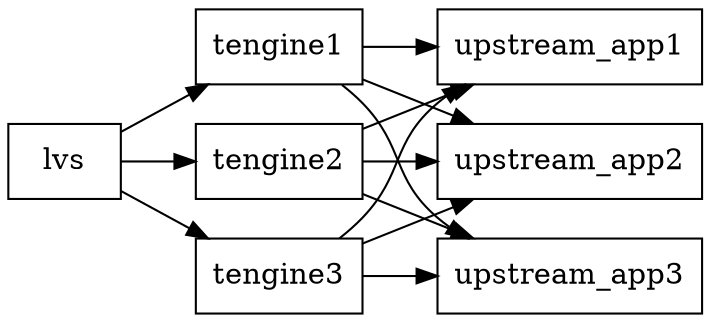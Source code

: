 digraph upstream_app {
	rankdir=LR;
	node [shape=record];
	
	lvs [lable="LVS"];
	lvs -> tengine1,tengine2,tengine3;
	tengine1,tengine2,tengine3->upstream_app1,upstream_app2,upstream_app3;
}